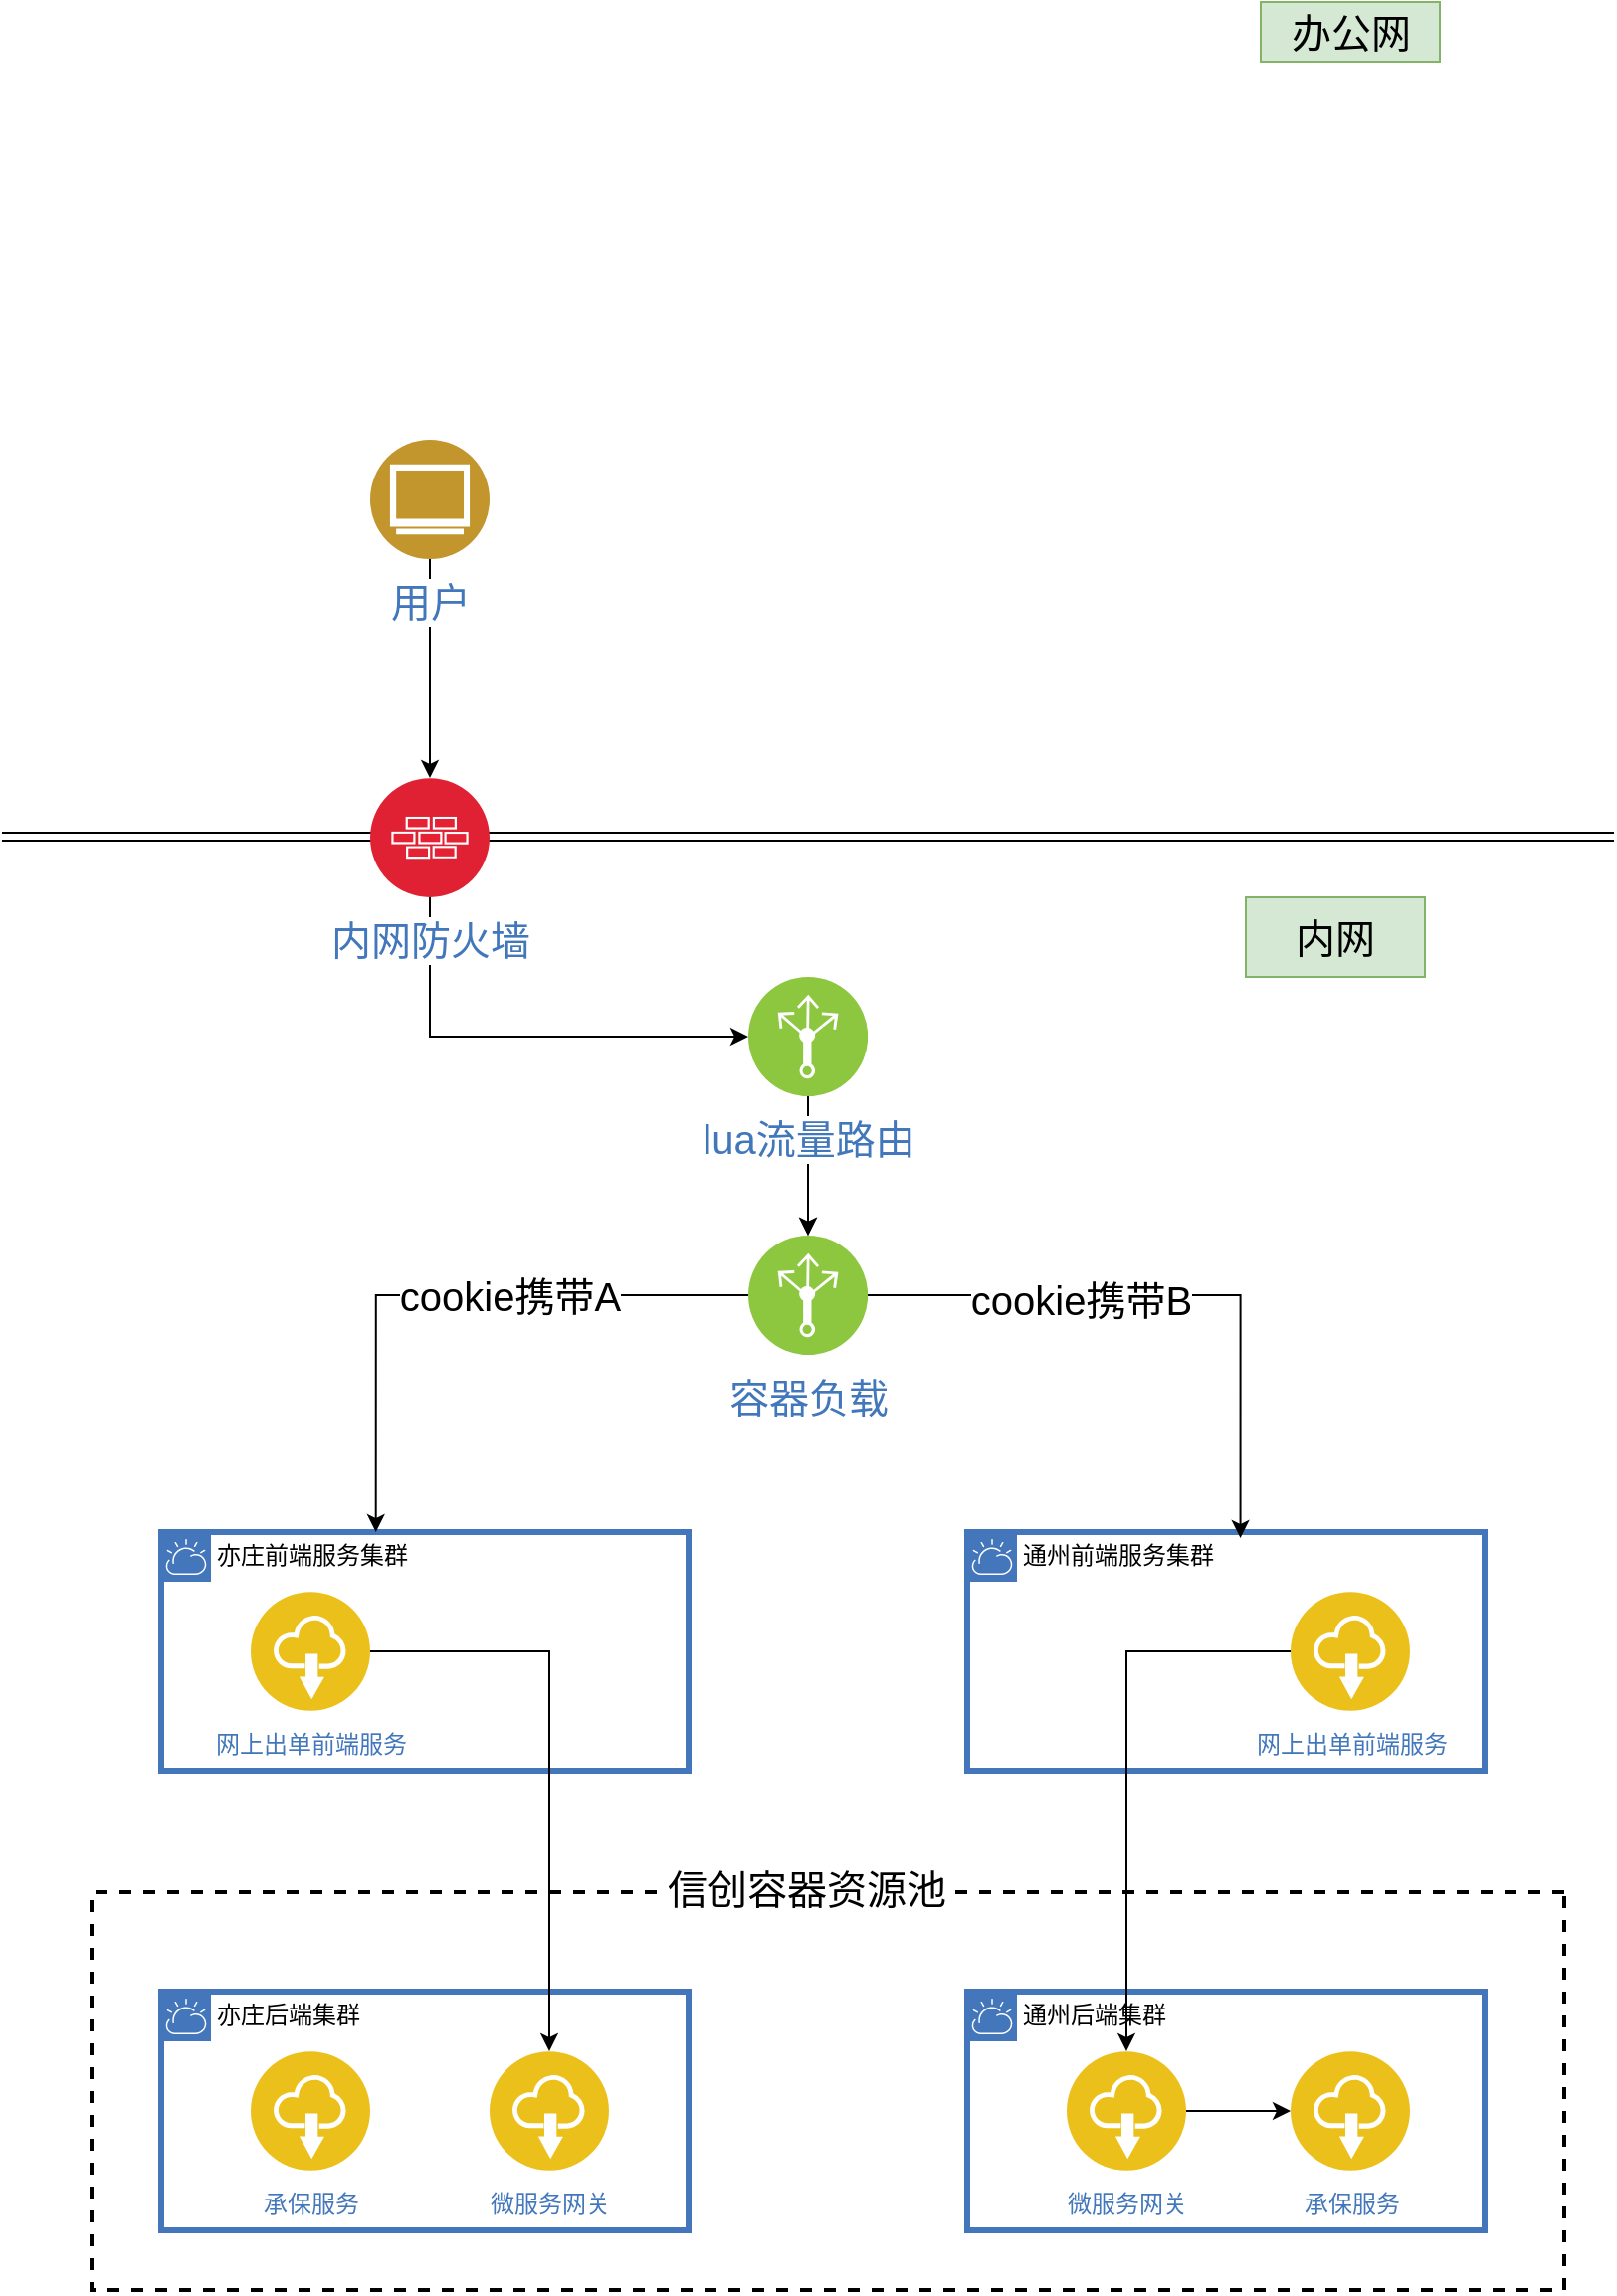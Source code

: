 <mxfile version="24.4.8" type="github">
  <diagram name="第 1 页" id="2gVuvUTzBrJcpBVo-4oF">
    <mxGraphModel dx="1434" dy="841" grid="1" gridSize="10" guides="1" tooltips="1" connect="1" arrows="1" fold="1" page="1" pageScale="1" pageWidth="827" pageHeight="1169" background="#ffffff" math="0" shadow="0">
      <root>
        <mxCell id="0" />
        <mxCell id="1" parent="0" />
        <mxCell id="-HCa4n_9h0C6TAY2sM5--45" value="" style="shape=link;html=1;rounded=0;" edge="1" parent="1">
          <mxGeometry width="100" relative="1" as="geometry">
            <mxPoint x="15" y="699.5" as="sourcePoint" />
            <mxPoint x="825" y="699.5" as="targetPoint" />
          </mxGeometry>
        </mxCell>
        <mxCell id="-HCa4n_9h0C6TAY2sM5--46" value="&lt;font style=&quot;font-size: 20px;&quot;&gt;办公网&lt;/font&gt;" style="text;html=1;align=center;verticalAlign=middle;whiteSpace=wrap;rounded=0;fillColor=#d5e8d4;strokeColor=#82b366;" vertex="1" parent="1">
          <mxGeometry x="647.5" y="280" width="90" height="30" as="geometry" />
        </mxCell>
        <mxCell id="-HCa4n_9h0C6TAY2sM5--47" value="&lt;font style=&quot;font-size: 20px;&quot;&gt;内网&lt;/font&gt;" style="text;html=1;align=center;verticalAlign=middle;whiteSpace=wrap;rounded=0;fillColor=#d5e8d4;strokeColor=#82b366;" vertex="1" parent="1">
          <mxGeometry x="640" y="730" width="90" height="40" as="geometry" />
        </mxCell>
        <mxCell id="-HCa4n_9h0C6TAY2sM5--95" style="edgeStyle=orthogonalEdgeStyle;rounded=0;orthogonalLoop=1;jettySize=auto;html=1;" edge="1" parent="1" source="-HCa4n_9h0C6TAY2sM5--48" target="-HCa4n_9h0C6TAY2sM5--91">
          <mxGeometry relative="1" as="geometry">
            <Array as="points">
              <mxPoint x="230" y="800" />
            </Array>
          </mxGeometry>
        </mxCell>
        <mxCell id="-HCa4n_9h0C6TAY2sM5--48" value="&lt;font style=&quot;font-size: 20px;&quot;&gt;内网防火墙&lt;/font&gt;" style="image;aspect=fixed;perimeter=ellipsePerimeter;html=1;align=center;shadow=0;dashed=0;fontColor=#4277BB;labelBackgroundColor=default;fontSize=12;spacingTop=3;image=img/lib/ibm/security/firewall.svg;" vertex="1" parent="1">
          <mxGeometry x="200" y="670" width="60" height="60" as="geometry" />
        </mxCell>
        <mxCell id="-HCa4n_9h0C6TAY2sM5--49" value="亦庄前端服务集群" style="shape=mxgraph.ibm.box;prType=cloud;fontStyle=0;verticalAlign=top;align=left;spacingLeft=32;spacingTop=4;fillColor=none;rounded=0;whiteSpace=wrap;html=1;strokeColor=#4376BB;strokeWidth=3;dashed=0;container=1;spacing=-4;collapsible=0;expand=0;recursiveResize=0;" vertex="1" parent="1">
          <mxGeometry x="95" y="1049" width="265" height="120" as="geometry" />
        </mxCell>
        <mxCell id="-HCa4n_9h0C6TAY2sM5--52" value="网上出单前端服务" style="image;aspect=fixed;perimeter=ellipsePerimeter;html=1;align=center;shadow=0;dashed=0;fontColor=#4277BB;labelBackgroundColor=default;fontSize=12;spacingTop=3;image=img/lib/ibm/applications/saas_applications.svg;" vertex="1" parent="-HCa4n_9h0C6TAY2sM5--49">
          <mxGeometry x="45" y="30" width="60" height="60" as="geometry" />
        </mxCell>
        <mxCell id="-HCa4n_9h0C6TAY2sM5--60" value="&lt;font style=&quot;font-size: 20px;&quot;&gt;容器负载&lt;/font&gt;" style="image;aspect=fixed;perimeter=ellipsePerimeter;html=1;align=center;shadow=0;dashed=0;fontColor=#4277BB;labelBackgroundColor=default;fontSize=12;spacingTop=3;image=img/lib/ibm/infrastructure/load_balancing_routing.svg;" vertex="1" parent="1">
          <mxGeometry x="390" y="900" width="60" height="60" as="geometry" />
        </mxCell>
        <mxCell id="-HCa4n_9h0C6TAY2sM5--61" style="edgeStyle=orthogonalEdgeStyle;rounded=0;orthogonalLoop=1;jettySize=auto;html=1;entryX=0.407;entryY=0;entryDx=0;entryDy=0;entryPerimeter=0;" edge="1" parent="1" source="-HCa4n_9h0C6TAY2sM5--60" target="-HCa4n_9h0C6TAY2sM5--49">
          <mxGeometry relative="1" as="geometry" />
        </mxCell>
        <mxCell id="-HCa4n_9h0C6TAY2sM5--99" value="&lt;font style=&quot;font-size: 20px;&quot;&gt;cookie携带A&lt;/font&gt;" style="edgeLabel;html=1;align=center;verticalAlign=middle;resizable=0;points=[];" vertex="1" connectable="0" parent="-HCa4n_9h0C6TAY2sM5--61">
          <mxGeometry x="-0.079" y="-1" relative="1" as="geometry">
            <mxPoint x="21" y="1" as="offset" />
          </mxGeometry>
        </mxCell>
        <mxCell id="-HCa4n_9h0C6TAY2sM5--63" value="" style="endArrow=none;dashed=1;html=1;rounded=0;strokeWidth=2;" edge="1" parent="1">
          <mxGeometry width="50" height="50" relative="1" as="geometry">
            <mxPoint x="800" y="1230" as="sourcePoint" />
            <mxPoint x="800" y="1230" as="targetPoint" />
            <Array as="points">
              <mxPoint x="60" y="1230" />
              <mxPoint x="60" y="1430" />
              <mxPoint x="800" y="1430" />
            </Array>
          </mxGeometry>
        </mxCell>
        <mxCell id="-HCa4n_9h0C6TAY2sM5--64" value="&lt;font style=&quot;font-size: 20px;&quot;&gt;信创容器资源池&lt;/font&gt;" style="edgeLabel;html=1;align=center;verticalAlign=middle;resizable=0;points=[];" vertex="1" connectable="0" parent="-HCa4n_9h0C6TAY2sM5--63">
          <mxGeometry x="-0.594" y="-2" relative="1" as="geometry">
            <mxPoint as="offset" />
          </mxGeometry>
        </mxCell>
        <mxCell id="-HCa4n_9h0C6TAY2sM5--65" value="亦庄后端集群" style="shape=mxgraph.ibm.box;prType=cloud;fontStyle=0;verticalAlign=top;align=left;spacingLeft=32;spacingTop=4;fillColor=none;rounded=0;whiteSpace=wrap;html=1;strokeColor=#4376BB;strokeWidth=3;dashed=0;container=1;spacing=-4;collapsible=0;expand=0;recursiveResize=0;" vertex="1" parent="1">
          <mxGeometry x="95" y="1280" width="265" height="120" as="geometry" />
        </mxCell>
        <mxCell id="-HCa4n_9h0C6TAY2sM5--66" value="承保服务" style="image;aspect=fixed;perimeter=ellipsePerimeter;html=1;align=center;shadow=0;dashed=0;fontColor=#4277BB;labelBackgroundColor=default;fontSize=12;spacingTop=3;image=img/lib/ibm/applications/saas_applications.svg;" vertex="1" parent="-HCa4n_9h0C6TAY2sM5--65">
          <mxGeometry x="45" y="30" width="60" height="60" as="geometry" />
        </mxCell>
        <mxCell id="-HCa4n_9h0C6TAY2sM5--53" value="微服务网关" style="image;aspect=fixed;perimeter=ellipsePerimeter;html=1;align=center;shadow=0;dashed=0;fontColor=#4277BB;labelBackgroundColor=default;fontSize=12;spacingTop=3;image=img/lib/ibm/applications/saas_applications.svg;" vertex="1" parent="-HCa4n_9h0C6TAY2sM5--65">
          <mxGeometry x="165" y="30" width="60" height="60" as="geometry" />
        </mxCell>
        <mxCell id="-HCa4n_9h0C6TAY2sM5--67" value="通州后端集群" style="shape=mxgraph.ibm.box;prType=cloud;fontStyle=0;verticalAlign=top;align=left;spacingLeft=32;spacingTop=4;fillColor=none;rounded=0;whiteSpace=wrap;html=1;strokeColor=#4376BB;strokeWidth=3;dashed=0;container=1;spacing=-4;collapsible=0;expand=0;recursiveResize=0;" vertex="1" parent="1">
          <mxGeometry x="500" y="1280" width="260" height="120" as="geometry" />
        </mxCell>
        <mxCell id="-HCa4n_9h0C6TAY2sM5--68" value="承保服务" style="image;aspect=fixed;perimeter=ellipsePerimeter;html=1;align=center;shadow=0;dashed=0;fontColor=#4277BB;labelBackgroundColor=default;fontSize=12;spacingTop=3;image=img/lib/ibm/applications/saas_applications.svg;" vertex="1" parent="-HCa4n_9h0C6TAY2sM5--67">
          <mxGeometry x="162.5" y="30" width="60" height="60" as="geometry" />
        </mxCell>
        <mxCell id="-HCa4n_9h0C6TAY2sM5--87" value="" style="edgeStyle=orthogonalEdgeStyle;rounded=0;orthogonalLoop=1;jettySize=auto;html=1;" edge="1" parent="-HCa4n_9h0C6TAY2sM5--67" source="-HCa4n_9h0C6TAY2sM5--86" target="-HCa4n_9h0C6TAY2sM5--68">
          <mxGeometry relative="1" as="geometry" />
        </mxCell>
        <mxCell id="-HCa4n_9h0C6TAY2sM5--86" value="微服务网关" style="image;aspect=fixed;perimeter=ellipsePerimeter;html=1;align=center;shadow=0;dashed=0;fontColor=#4277BB;labelBackgroundColor=default;fontSize=12;spacingTop=3;image=img/lib/ibm/applications/saas_applications.svg;" vertex="1" parent="-HCa4n_9h0C6TAY2sM5--67">
          <mxGeometry x="50" y="30" width="60" height="60" as="geometry" />
        </mxCell>
        <mxCell id="-HCa4n_9h0C6TAY2sM5--75" value="通州前端服务集群" style="shape=mxgraph.ibm.box;prType=cloud;fontStyle=0;verticalAlign=top;align=left;spacingLeft=32;spacingTop=4;fillColor=none;rounded=0;whiteSpace=wrap;html=1;strokeColor=#4376BB;strokeWidth=3;dashed=0;container=1;spacing=-4;collapsible=0;expand=0;recursiveResize=0;" vertex="1" parent="1">
          <mxGeometry x="500" y="1049" width="260" height="120" as="geometry" />
        </mxCell>
        <mxCell id="-HCa4n_9h0C6TAY2sM5--79" value="网上出单前端服务" style="image;aspect=fixed;perimeter=ellipsePerimeter;html=1;align=center;shadow=0;dashed=0;fontColor=#4277BB;labelBackgroundColor=default;fontSize=12;spacingTop=3;image=img/lib/ibm/applications/saas_applications.svg;" vertex="1" parent="-HCa4n_9h0C6TAY2sM5--75">
          <mxGeometry x="162.5" y="30" width="60" height="60" as="geometry" />
        </mxCell>
        <mxCell id="-HCa4n_9h0C6TAY2sM5--88" style="edgeStyle=orthogonalEdgeStyle;rounded=0;orthogonalLoop=1;jettySize=auto;html=1;entryX=0.528;entryY=0.025;entryDx=0;entryDy=0;entryPerimeter=0;" edge="1" parent="1" source="-HCa4n_9h0C6TAY2sM5--60" target="-HCa4n_9h0C6TAY2sM5--75">
          <mxGeometry relative="1" as="geometry" />
        </mxCell>
        <mxCell id="-HCa4n_9h0C6TAY2sM5--100" value="&lt;font style=&quot;font-size: 20px;&quot;&gt;cookie携带B&lt;/font&gt;" style="edgeLabel;html=1;align=center;verticalAlign=middle;resizable=0;points=[];" vertex="1" connectable="0" parent="-HCa4n_9h0C6TAY2sM5--88">
          <mxGeometry x="-0.308" y="-2" relative="1" as="geometry">
            <mxPoint as="offset" />
          </mxGeometry>
        </mxCell>
        <mxCell id="-HCa4n_9h0C6TAY2sM5--89" style="edgeStyle=orthogonalEdgeStyle;rounded=0;orthogonalLoop=1;jettySize=auto;html=1;" edge="1" parent="1" source="-HCa4n_9h0C6TAY2sM5--52" target="-HCa4n_9h0C6TAY2sM5--53">
          <mxGeometry relative="1" as="geometry" />
        </mxCell>
        <mxCell id="-HCa4n_9h0C6TAY2sM5--90" style="edgeStyle=orthogonalEdgeStyle;rounded=0;orthogonalLoop=1;jettySize=auto;html=1;" edge="1" parent="1" source="-HCa4n_9h0C6TAY2sM5--79" target="-HCa4n_9h0C6TAY2sM5--86">
          <mxGeometry relative="1" as="geometry" />
        </mxCell>
        <mxCell id="-HCa4n_9h0C6TAY2sM5--92" value="" style="edgeStyle=orthogonalEdgeStyle;rounded=0;orthogonalLoop=1;jettySize=auto;html=1;" edge="1" parent="1" source="-HCa4n_9h0C6TAY2sM5--91" target="-HCa4n_9h0C6TAY2sM5--60">
          <mxGeometry relative="1" as="geometry" />
        </mxCell>
        <mxCell id="-HCa4n_9h0C6TAY2sM5--97" value="" style="edgeStyle=orthogonalEdgeStyle;rounded=0;orthogonalLoop=1;jettySize=auto;html=1;" edge="1" parent="1" source="-HCa4n_9h0C6TAY2sM5--91" target="-HCa4n_9h0C6TAY2sM5--60">
          <mxGeometry relative="1" as="geometry" />
        </mxCell>
        <mxCell id="-HCa4n_9h0C6TAY2sM5--91" value="&lt;span style=&quot;font-size: 20px;&quot;&gt;lua流量路由&lt;/span&gt;" style="image;aspect=fixed;perimeter=ellipsePerimeter;html=1;align=center;shadow=0;dashed=0;fontColor=#4277BB;labelBackgroundColor=default;fontSize=12;spacingTop=3;image=img/lib/ibm/infrastructure/load_balancing_routing.svg;" vertex="1" parent="1">
          <mxGeometry x="390" y="770" width="60" height="60" as="geometry" />
        </mxCell>
        <mxCell id="-HCa4n_9h0C6TAY2sM5--94" style="edgeStyle=orthogonalEdgeStyle;rounded=0;orthogonalLoop=1;jettySize=auto;html=1;" edge="1" parent="1" source="-HCa4n_9h0C6TAY2sM5--93" target="-HCa4n_9h0C6TAY2sM5--48">
          <mxGeometry relative="1" as="geometry" />
        </mxCell>
        <mxCell id="-HCa4n_9h0C6TAY2sM5--93" value="&lt;font style=&quot;font-size: 20px;&quot;&gt;用户&lt;/font&gt;" style="image;aspect=fixed;perimeter=ellipsePerimeter;html=1;align=center;shadow=0;dashed=0;fontColor=#4277BB;labelBackgroundColor=default;fontSize=12;spacingTop=3;image=img/lib/ibm/users/browser.svg;" vertex="1" parent="1">
          <mxGeometry x="200" y="500" width="60" height="60" as="geometry" />
        </mxCell>
      </root>
    </mxGraphModel>
  </diagram>
</mxfile>
